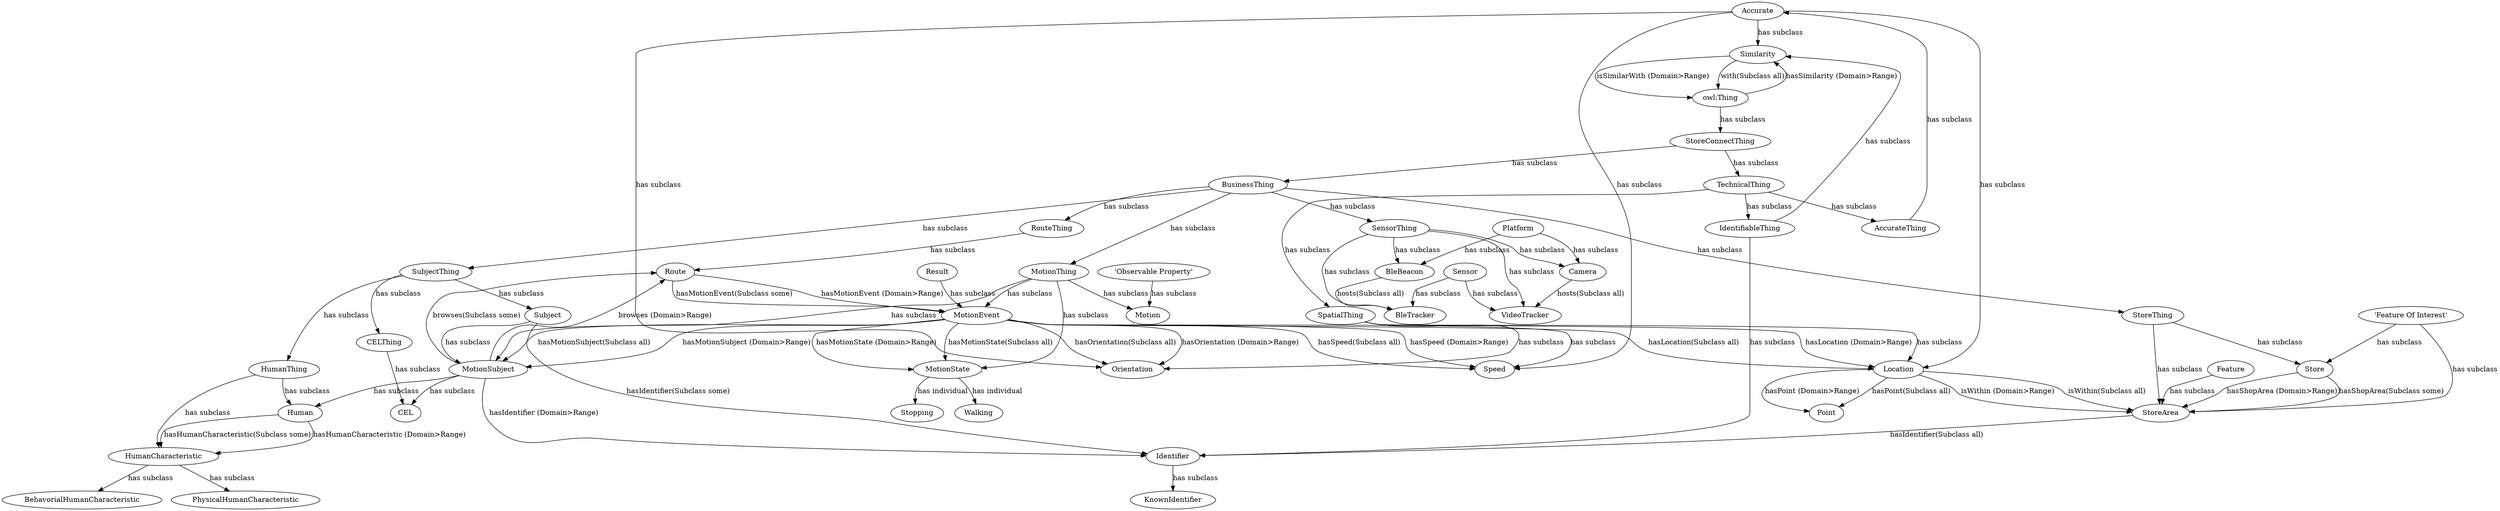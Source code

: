 digraph g {
	"Route" -> "MotionEvent" [label="hasMotionEvent(Subclass some)"]
	"Subject" -> "MotionSubject" [label="has subclass"]
	"Subject" -> "Identifier" [label="hasIdentifier(Subclass some)"]
	"Platform" -> "BleBeacon" [label="has subclass"]
	"MotionSubject" -> "Route" [label="browses (Domain>Range)"]
	"Store" -> "StoreArea" [label="hasShopArea (Domain>Range)"]
	"MotionThing" -> "MotionEvent" [label="has subclass"]
	"StoreThing" -> "StoreArea" [label="has subclass"]
	"Accurate" -> "Location" [label="has subclass"]
	"StoreThing" -> "Store" [label="has subclass"]
	"StoreArea" -> "Identifier" [label="hasIdentifier(Subclass all)"]
	"Human" -> "HumanCharacteristic" [label="hasHumanCharacteristic(Subclass some)"]
	"MotionEvent" -> "Location" [label="hasLocation (Domain>Range)"]
	"BusinessThing" -> "SubjectThing" [label="has subclass"]
	"MotionThing" -> "MotionSubject" [label="has subclass"]
	"Location" -> "Point" [label="hasPoint(Subclass all)"]
	"MotionEvent" -> "Speed" [label="hasSpeed(Subclass all)"]
	"Similarity" -> "owl:Thing" [label="isSimilarWith (Domain>Range)"]
	"owl:Thing" -> "StoreConnectThing" [label="has subclass"]
	"StoreConnectThing" -> "TechnicalThing" [label="has subclass"]
	"TechnicalThing" -> "IdentifiableThing" [label="has subclass"]
	"'Feature Of Interest'" -> "StoreArea" [label="has subclass"]
	"MotionState" -> "Stopping" [label="has individual"]
	"Location" -> "Point" [label="hasPoint (Domain>Range)"]
	"HumanThing" -> "HumanCharacteristic" [label="has subclass"]
	"MotionEvent" -> "Orientation" [label="hasOrientation (Domain>Range)"]
	"MotionSubject" -> "Route" [label="browses(Subclass some)"]
	"IdentifiableThing" -> "Identifier" [label="has subclass"]
	"Camera" -> "VideoTracker" [label="hosts(Subclass all)"]
	"'Observable Property'" -> "Motion" [label="has subclass"]
	"MotionSubject" -> "Human" [label="has subclass"]
	"RouteThing" -> "Route" [label="has subclass"]
	"SensorThing" -> "Camera" [label="has subclass"]
	"Human" -> "HumanCharacteristic" [label="hasHumanCharacteristic (Domain>Range)"]
	"IdentifiableThing" -> "Similarity" [label="has subclass"]
	"SpatialThing" -> "Location" [label="has subclass"]
	"MotionEvent" -> "MotionSubject" [label="hasMotionSubject (Domain>Range)"]
	"SubjectThing" -> "CELThing" [label="has subclass"]
	"Identifier" -> "KnownIdentifier" [label="has subclass"]
	"AccurateThing" -> "Accurate" [label="has subclass"]
	"MotionState" -> "Walking" [label="has individual"]
	"Location" -> "StoreArea" [label="isWithin(Subclass all)"]
	"MotionThing" -> "MotionState" [label="has subclass"]
	"Location" -> "StoreArea" [label="isWithin (Domain>Range)"]
	"CELThing" -> "CEL" [label="has subclass"]
	"Store" -> "StoreArea" [label="hasShopArea(Subclass some)"]
	"'Feature Of Interest'" -> "Store" [label="has subclass"]
	"Result" -> "MotionEvent" [label="has subclass"]
	"Accurate" -> "Orientation" [label="has subclass"]
	"MotionEvent" -> "Location" [label="hasLocation(Subclass all)"]
	"Accurate" -> "Speed" [label="has subclass"]
	"BleBeacon" -> "BleTracker" [label="hosts(Subclass all)"]
	"StoreConnectThing" -> "BusinessThing" [label="has subclass"]
	"MotionThing" -> "Motion" [label="has subclass"]
	"MotionSubject" -> "CEL" [label="has subclass"]
	"Feature" -> "StoreArea" [label="has subclass"]
	"SpatialThing" -> "Speed" [label="has subclass"]
	"Route" -> "MotionEvent" [label="hasMotionEvent (Domain>Range)"]
	"SubjectThing" -> "HumanThing" [label="has subclass"]
	"BusinessThing" -> "RouteThing" [label="has subclass"]
	"HumanCharacteristic" -> "BehavorialHumanCharacteristic" [label="has subclass"]
	"TechnicalThing" -> "SpatialThing" [label="has subclass"]
	"HumanCharacteristic" -> "PhysicalHumanCharacteristic" [label="has subclass"]
	"Platform" -> "Camera" [label="has subclass"]
	"MotionEvent" -> "Speed" [label="hasSpeed (Domain>Range)"]
	"SensorThing" -> "BleTracker" [label="has subclass"]
	"Sensor" -> "BleTracker" [label="has subclass"]
	"HumanThing" -> "Human" [label="has subclass"]
	"TechnicalThing" -> "AccurateThing" [label="has subclass"]
	"Accurate" -> "Similarity" [label="has subclass"]
	"SensorThing" -> "VideoTracker" [label="has subclass"]
	"Sensor" -> "VideoTracker" [label="has subclass"]
	"MotionEvent" -> "MotionState" [label="hasMotionState (Domain>Range)"]
	"MotionEvent" -> "Orientation" [label="hasOrientation(Subclass all)"]
	"MotionSubject" -> "Identifier" [label="hasIdentifier (Domain>Range)"]
	"Similarity" -> "owl:Thing" [label="with(Subclass all)"]
	"SensorThing" -> "BleBeacon" [label="has subclass"]
	"owl:Thing" -> "Similarity" [label="hasSimilarity (Domain>Range)"]
	"MotionEvent" -> "MotionState" [label="hasMotionState(Subclass all)"]
	"MotionEvent" -> "MotionSubject" [label="hasMotionSubject(Subclass all)"]
	"BusinessThing" -> "StoreThing" [label="has subclass"]
	"SpatialThing" -> "Orientation" [label="has subclass"]
	"BusinessThing" -> "SensorThing" [label="has subclass"]
	"SubjectThing" -> "Subject" [label="has subclass"]
	"BusinessThing" -> "MotionThing" [label="has subclass"]
}

